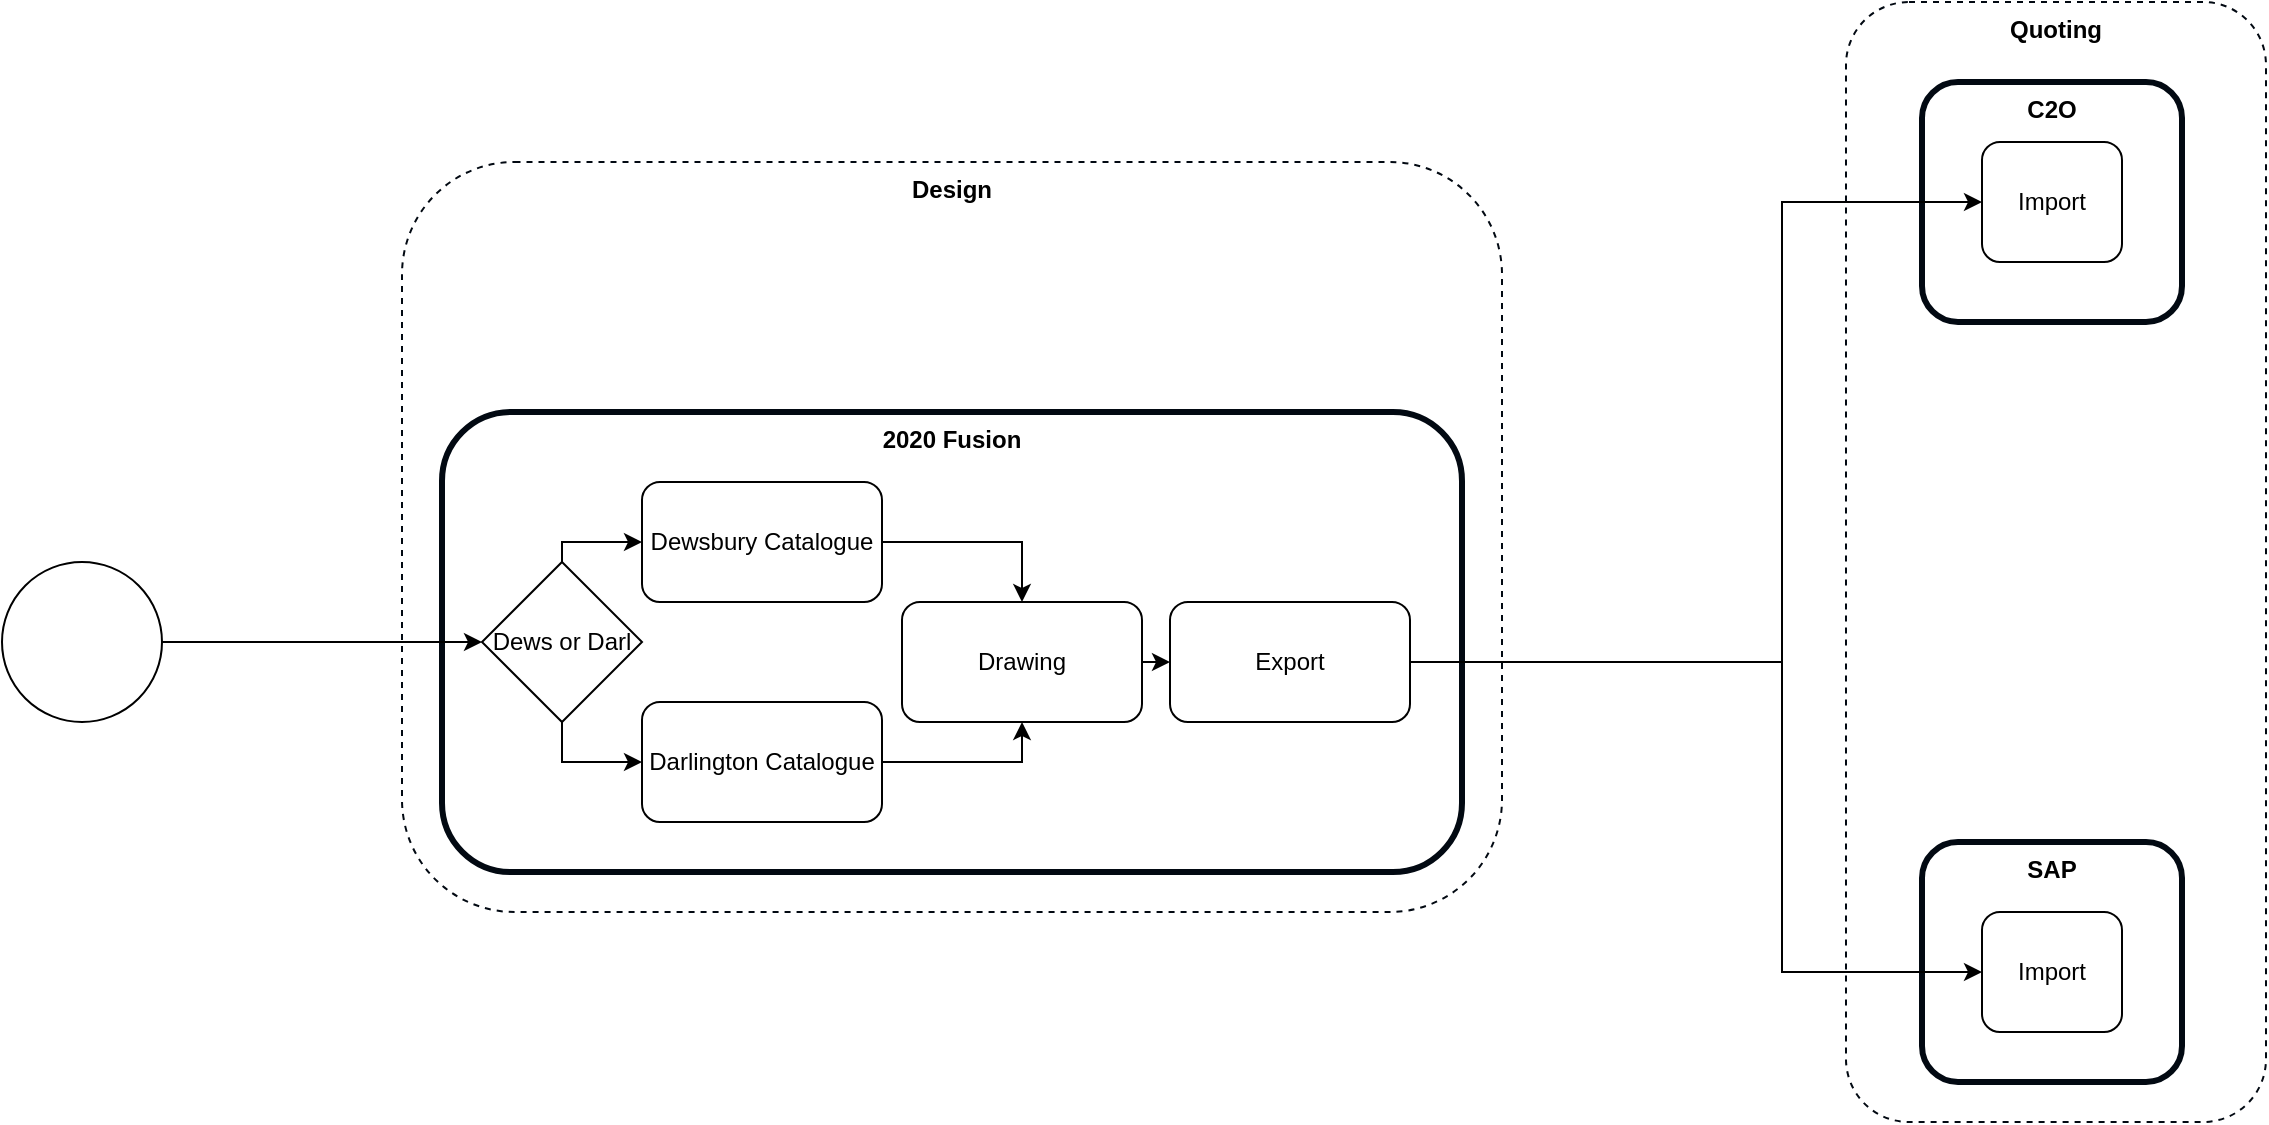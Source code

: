 <mxfile version="13.0.1" type="github" pages="7">
  <diagram id="lOIXeB1SdbAjSqTrTIgE" name="Start of design- Multi Catalogue">
    <mxGraphModel dx="2169" dy="1790" grid="1" gridSize="10" guides="1" tooltips="1" connect="1" arrows="1" fold="1" page="1" pageScale="1" pageWidth="827" pageHeight="1169" math="0" shadow="0">
      <root>
        <mxCell id="Fbse_wCR-hVCXEEPw7fp-0" />
        <mxCell id="Fbse_wCR-hVCXEEPw7fp-1" parent="Fbse_wCR-hVCXEEPw7fp-0" />
        <mxCell id="JncalxTZiapO0wDldsAv-0" value="&lt;b&gt;Quoting&lt;/b&gt;" style="rounded=1;whiteSpace=wrap;html=1;verticalAlign=top;strokeWidth=1;strokeColor=#020912;dashed=1;" parent="Fbse_wCR-hVCXEEPw7fp-1" vertex="1">
          <mxGeometry x="632" y="-140" width="210" height="560" as="geometry" />
        </mxCell>
        <mxCell id="_JlLbovI6DGsuCHX4jDz-0" value="&lt;b&gt;Design&lt;/b&gt;" style="rounded=1;whiteSpace=wrap;html=1;verticalAlign=top;strokeWidth=1;strokeColor=#020912;dashed=1;" parent="Fbse_wCR-hVCXEEPw7fp-1" vertex="1">
          <mxGeometry x="-90" y="-60" width="550" height="375" as="geometry" />
        </mxCell>
        <mxCell id="_JlLbovI6DGsuCHX4jDz-23" value="&lt;b&gt;2020 Fusion&lt;/b&gt;" style="rounded=1;whiteSpace=wrap;html=1;verticalAlign=top;strokeWidth=3;strokeColor=#020912;" parent="Fbse_wCR-hVCXEEPw7fp-1" vertex="1">
          <mxGeometry x="-70" y="65" width="510" height="230" as="geometry" />
        </mxCell>
        <mxCell id="_JlLbovI6DGsuCHX4jDz-36" style="edgeStyle=orthogonalEdgeStyle;rounded=0;orthogonalLoop=1;jettySize=auto;html=1;exitX=1;exitY=0.5;exitDx=0;exitDy=0;entryX=0.5;entryY=0;entryDx=0;entryDy=0;" parent="Fbse_wCR-hVCXEEPw7fp-1" source="_JlLbovI6DGsuCHX4jDz-1" target="_JlLbovI6DGsuCHX4jDz-3" edge="1">
          <mxGeometry relative="1" as="geometry" />
        </mxCell>
        <mxCell id="_JlLbovI6DGsuCHX4jDz-1" value="Dewsbury Catalogue" style="rounded=1;whiteSpace=wrap;html=1;" parent="Fbse_wCR-hVCXEEPw7fp-1" vertex="1">
          <mxGeometry x="30" y="100" width="120" height="60" as="geometry" />
        </mxCell>
        <mxCell id="_JlLbovI6DGsuCHX4jDz-37" style="edgeStyle=orthogonalEdgeStyle;rounded=0;orthogonalLoop=1;jettySize=auto;html=1;exitX=1;exitY=0.5;exitDx=0;exitDy=0;entryX=0.5;entryY=1;entryDx=0;entryDy=0;" parent="Fbse_wCR-hVCXEEPw7fp-1" source="_JlLbovI6DGsuCHX4jDz-2" target="_JlLbovI6DGsuCHX4jDz-3" edge="1">
          <mxGeometry relative="1" as="geometry" />
        </mxCell>
        <mxCell id="_JlLbovI6DGsuCHX4jDz-2" value="Darlington Catalogue" style="rounded=1;whiteSpace=wrap;html=1;" parent="Fbse_wCR-hVCXEEPw7fp-1" vertex="1">
          <mxGeometry x="30" y="210" width="120" height="60" as="geometry" />
        </mxCell>
        <mxCell id="_JlLbovI6DGsuCHX4jDz-38" style="edgeStyle=orthogonalEdgeStyle;rounded=0;orthogonalLoop=1;jettySize=auto;html=1;exitX=1;exitY=0.5;exitDx=0;exitDy=0;entryX=0;entryY=0.5;entryDx=0;entryDy=0;" parent="Fbse_wCR-hVCXEEPw7fp-1" source="_JlLbovI6DGsuCHX4jDz-3" target="_JlLbovI6DGsuCHX4jDz-4" edge="1">
          <mxGeometry relative="1" as="geometry" />
        </mxCell>
        <mxCell id="_JlLbovI6DGsuCHX4jDz-3" value="Drawing" style="rounded=1;whiteSpace=wrap;html=1;" parent="Fbse_wCR-hVCXEEPw7fp-1" vertex="1">
          <mxGeometry x="160" y="160" width="120" height="60" as="geometry" />
        </mxCell>
        <mxCell id="_JlLbovI6DGsuCHX4jDz-4" value="Export" style="rounded=1;whiteSpace=wrap;html=1;" parent="Fbse_wCR-hVCXEEPw7fp-1" vertex="1">
          <mxGeometry x="294" y="160" width="120" height="60" as="geometry" />
        </mxCell>
        <mxCell id="_JlLbovI6DGsuCHX4jDz-8" value="&lt;b&gt;C2O&lt;/b&gt;" style="rounded=1;whiteSpace=wrap;html=1;verticalAlign=top;strokeWidth=3;strokeColor=#020912;" parent="Fbse_wCR-hVCXEEPw7fp-1" vertex="1">
          <mxGeometry x="670" y="-100" width="130" height="120" as="geometry" />
        </mxCell>
        <mxCell id="_JlLbovI6DGsuCHX4jDz-9" value="&lt;b&gt;SAP&lt;/b&gt;" style="rounded=1;whiteSpace=wrap;html=1;verticalAlign=top;strokeWidth=3;strokeColor=#020912;" parent="Fbse_wCR-hVCXEEPw7fp-1" vertex="1">
          <mxGeometry x="670" y="280" width="130" height="120" as="geometry" />
        </mxCell>
        <mxCell id="_JlLbovI6DGsuCHX4jDz-14" value="" style="edgeStyle=orthogonalEdgeStyle;rounded=0;orthogonalLoop=1;jettySize=auto;html=1;entryX=0;entryY=0.5;entryDx=0;entryDy=0;exitX=1;exitY=0.25;exitDx=0;exitDy=0;" parent="Fbse_wCR-hVCXEEPw7fp-1" source="_JlLbovI6DGsuCHX4jDz-4" target="_JlLbovI6DGsuCHX4jDz-13" edge="1">
          <mxGeometry relative="1" as="geometry">
            <mxPoint x="620" y="190" as="sourcePoint" />
            <Array as="points">
              <mxPoint x="414" y="190" />
              <mxPoint x="600" y="190" />
              <mxPoint x="600" y="-40" />
            </Array>
          </mxGeometry>
        </mxCell>
        <mxCell id="_JlLbovI6DGsuCHX4jDz-13" value="Import" style="rounded=1;whiteSpace=wrap;html=1;" parent="Fbse_wCR-hVCXEEPw7fp-1" vertex="1">
          <mxGeometry x="700" y="-70" width="70" height="60" as="geometry" />
        </mxCell>
        <mxCell id="_JlLbovI6DGsuCHX4jDz-29" style="edgeStyle=orthogonalEdgeStyle;rounded=0;orthogonalLoop=1;jettySize=auto;html=1;exitX=0.5;exitY=0;exitDx=0;exitDy=0;entryX=0;entryY=0.5;entryDx=0;entryDy=0;" parent="Fbse_wCR-hVCXEEPw7fp-1" source="_JlLbovI6DGsuCHX4jDz-20" target="_JlLbovI6DGsuCHX4jDz-1" edge="1">
          <mxGeometry relative="1" as="geometry">
            <Array as="points">
              <mxPoint x="-10" y="130" />
            </Array>
          </mxGeometry>
        </mxCell>
        <mxCell id="_JlLbovI6DGsuCHX4jDz-30" style="edgeStyle=orthogonalEdgeStyle;rounded=0;orthogonalLoop=1;jettySize=auto;html=1;exitX=0.5;exitY=1;exitDx=0;exitDy=0;entryX=0;entryY=0.5;entryDx=0;entryDy=0;" parent="Fbse_wCR-hVCXEEPw7fp-1" source="_JlLbovI6DGsuCHX4jDz-20" target="_JlLbovI6DGsuCHX4jDz-2" edge="1">
          <mxGeometry relative="1" as="geometry" />
        </mxCell>
        <mxCell id="_JlLbovI6DGsuCHX4jDz-20" value="Dews or Darl" style="rhombus;whiteSpace=wrap;html=1;" parent="Fbse_wCR-hVCXEEPw7fp-1" vertex="1">
          <mxGeometry x="-50" y="140" width="80" height="80" as="geometry" />
        </mxCell>
        <mxCell id="_JlLbovI6DGsuCHX4jDz-35" style="edgeStyle=orthogonalEdgeStyle;rounded=0;orthogonalLoop=1;jettySize=auto;html=1;exitX=1;exitY=0.5;exitDx=0;exitDy=0;entryX=0;entryY=0.5;entryDx=0;entryDy=0;" parent="Fbse_wCR-hVCXEEPw7fp-1" source="_JlLbovI6DGsuCHX4jDz-34" target="_JlLbovI6DGsuCHX4jDz-20" edge="1">
          <mxGeometry relative="1" as="geometry" />
        </mxCell>
        <mxCell id="_JlLbovI6DGsuCHX4jDz-34" value="" style="ellipse;whiteSpace=wrap;html=1;aspect=fixed;" parent="Fbse_wCR-hVCXEEPw7fp-1" vertex="1">
          <mxGeometry x="-290" y="140" width="80" height="80" as="geometry" />
        </mxCell>
        <mxCell id="_JlLbovI6DGsuCHX4jDz-16" value="Import" style="rounded=1;whiteSpace=wrap;html=1;" parent="Fbse_wCR-hVCXEEPw7fp-1" vertex="1">
          <mxGeometry x="700" y="315" width="70" height="60" as="geometry" />
        </mxCell>
        <mxCell id="87D5IM8qtyfVkClEqCiQ-0" style="edgeStyle=orthogonalEdgeStyle;rounded=0;orthogonalLoop=1;jettySize=auto;html=1;exitX=1;exitY=0.75;exitDx=0;exitDy=0;entryX=0;entryY=0.5;entryDx=0;entryDy=0;" parent="Fbse_wCR-hVCXEEPw7fp-1" source="_JlLbovI6DGsuCHX4jDz-4" target="_JlLbovI6DGsuCHX4jDz-16" edge="1">
          <mxGeometry relative="1" as="geometry">
            <Array as="points">
              <mxPoint x="414" y="190" />
              <mxPoint x="600" y="190" />
              <mxPoint x="600" y="345" />
            </Array>
          </mxGeometry>
        </mxCell>
      </root>
    </mxGraphModel>
  </diagram>
  <diagram name="Start of design- Single Catalogue" id="k-5KwPQFfD24z00Zig2f">
    
    <mxGraphModel dx="2169" dy="1790" grid="1" gridSize="10" guides="1" tooltips="1" connect="1" arrows="1" fold="1" page="1" pageScale="1" pageWidth="827" pageHeight="1169" math="0" shadow="0">
      
      <root>
        
        <mxCell id="jPPe-DHilA1ZzGNxVc0y-0" />
        
        <mxCell id="jPPe-DHilA1ZzGNxVc0y-1" parent="jPPe-DHilA1ZzGNxVc0y-0" />
        
        <mxCell id="jPPe-DHilA1ZzGNxVc0y-2" value="&lt;b&gt;Quoting&lt;/b&gt;" style="rounded=1;whiteSpace=wrap;html=1;verticalAlign=top;strokeWidth=1;strokeColor=#020912;dashed=1;" parent="jPPe-DHilA1ZzGNxVc0y-1" vertex="1">
          
          <mxGeometry x="632" y="-140" width="210" height="560" as="geometry" />
          
        </mxCell>
        
        <mxCell id="jPPe-DHilA1ZzGNxVc0y-3" value="&lt;b&gt;Design&lt;/b&gt;" style="rounded=1;whiteSpace=wrap;html=1;verticalAlign=top;strokeWidth=1;strokeColor=#020912;dashed=1;" parent="jPPe-DHilA1ZzGNxVc0y-1" vertex="1">
          
          <mxGeometry x="-90" y="-60" width="550" height="375" as="geometry" />
          
        </mxCell>
        
        <mxCell id="jPPe-DHilA1ZzGNxVc0y-4" value="&lt;b&gt;2020 Fusion&lt;/b&gt;" style="rounded=1;whiteSpace=wrap;html=1;verticalAlign=top;strokeWidth=3;strokeColor=#020912;" parent="jPPe-DHilA1ZzGNxVc0y-1" vertex="1">
          
          <mxGeometry x="-70" y="65" width="510" height="230" as="geometry" />
          
        </mxCell>
        
        <mxCell id="jPPe-DHilA1ZzGNxVc0y-24" style="edgeStyle=orthogonalEdgeStyle;rounded=0;orthogonalLoop=1;jettySize=auto;html=1;exitX=1;exitY=0.5;exitDx=0;exitDy=0;" parent="jPPe-DHilA1ZzGNxVc0y-1" source="jPPe-DHilA1ZzGNxVc0y-6" target="jPPe-DHilA1ZzGNxVc0y-10" edge="1">
          
          <mxGeometry relative="1" as="geometry" />
          
        </mxCell>
        
        <mxCell id="jPPe-DHilA1ZzGNxVc0y-6" value="NCKS Catalogue" style="rounded=1;whiteSpace=wrap;html=1;" parent="jPPe-DHilA1ZzGNxVc0y-1" vertex="1">
          
          <mxGeometry x="40" y="160" width="100" height="60" as="geometry" />
          
        </mxCell>
        
        <mxCell id="jPPe-DHilA1ZzGNxVc0y-9" style="edgeStyle=orthogonalEdgeStyle;rounded=0;orthogonalLoop=1;jettySize=auto;html=1;exitX=1;exitY=0.5;exitDx=0;exitDy=0;entryX=0;entryY=0.5;entryDx=0;entryDy=0;" parent="jPPe-DHilA1ZzGNxVc0y-1" source="jPPe-DHilA1ZzGNxVc0y-10" target="jPPe-DHilA1ZzGNxVc0y-11" edge="1">
          
          <mxGeometry relative="1" as="geometry" />
          
        </mxCell>
        
        <mxCell id="jPPe-DHilA1ZzGNxVc0y-10" value="Drawing" style="rounded=1;whiteSpace=wrap;html=1;" parent="jPPe-DHilA1ZzGNxVc0y-1" vertex="1">
          
          <mxGeometry x="160" y="160" width="120" height="60" as="geometry" />
          
        </mxCell>
        
        <mxCell id="jPPe-DHilA1ZzGNxVc0y-11" value="Export" style="rounded=1;whiteSpace=wrap;html=1;" parent="jPPe-DHilA1ZzGNxVc0y-1" vertex="1">
          
          <mxGeometry x="294" y="160" width="120" height="60" as="geometry" />
          
        </mxCell>
        
        <mxCell id="jPPe-DHilA1ZzGNxVc0y-12" value="&lt;b&gt;C2O&lt;/b&gt;" style="rounded=1;whiteSpace=wrap;html=1;verticalAlign=top;strokeWidth=3;strokeColor=#020912;" parent="jPPe-DHilA1ZzGNxVc0y-1" vertex="1">
          
          <mxGeometry x="670" y="-100" width="130" height="120" as="geometry" />
          
        </mxCell>
        
        <mxCell id="jPPe-DHilA1ZzGNxVc0y-13" value="&lt;b&gt;SAP&lt;/b&gt;" style="rounded=1;whiteSpace=wrap;html=1;verticalAlign=top;strokeWidth=3;strokeColor=#020912;" parent="jPPe-DHilA1ZzGNxVc0y-1" vertex="1">
          
          <mxGeometry x="670" y="280" width="130" height="120" as="geometry" />
          
        </mxCell>
        
        <mxCell id="jPPe-DHilA1ZzGNxVc0y-14" value="" style="edgeStyle=orthogonalEdgeStyle;rounded=0;orthogonalLoop=1;jettySize=auto;html=1;entryX=0;entryY=0.5;entryDx=0;entryDy=0;exitX=1;exitY=0.25;exitDx=0;exitDy=0;" parent="jPPe-DHilA1ZzGNxVc0y-1" source="jPPe-DHilA1ZzGNxVc0y-11" target="jPPe-DHilA1ZzGNxVc0y-15" edge="1">
          
          <mxGeometry relative="1" as="geometry">
            
            <mxPoint x="620" y="190" as="sourcePoint" />
            
            <Array as="points">
              
              <mxPoint x="414" y="190" />
              
              <mxPoint x="600" y="190" />
              
              <mxPoint x="600" y="-40" />
              
            </Array>
            
          </mxGeometry>
          
        </mxCell>
        
        <mxCell id="jPPe-DHilA1ZzGNxVc0y-15" value="Import" style="rounded=1;whiteSpace=wrap;html=1;" parent="jPPe-DHilA1ZzGNxVc0y-1" vertex="1">
          
          <mxGeometry x="700" y="-70" width="70" height="60" as="geometry" />
          
        </mxCell>
        
        <mxCell id="jPPe-DHilA1ZzGNxVc0y-23" style="edgeStyle=orthogonalEdgeStyle;rounded=0;orthogonalLoop=1;jettySize=auto;html=1;exitX=1;exitY=0.5;exitDx=0;exitDy=0;entryX=0;entryY=0.5;entryDx=0;entryDy=0;" parent="jPPe-DHilA1ZzGNxVc0y-1" source="jPPe-DHilA1ZzGNxVc0y-18" target="jPPe-DHilA1ZzGNxVc0y-6" edge="1">
          
          <mxGeometry relative="1" as="geometry" />
          
        </mxCell>
        
        <mxCell id="jPPe-DHilA1ZzGNxVc0y-18" value="Dews or Darl" style="rhombus;whiteSpace=wrap;html=1;" parent="jPPe-DHilA1ZzGNxVc0y-1" vertex="1">
          
          <mxGeometry x="-50" y="150" width="80" height="80" as="geometry" />
          
        </mxCell>
        
        <mxCell id="jPPe-DHilA1ZzGNxVc0y-19" style="edgeStyle=orthogonalEdgeStyle;rounded=0;orthogonalLoop=1;jettySize=auto;html=1;exitX=1;exitY=0.5;exitDx=0;exitDy=0;entryX=0;entryY=0.5;entryDx=0;entryDy=0;" parent="jPPe-DHilA1ZzGNxVc0y-1" source="jPPe-DHilA1ZzGNxVc0y-20" target="jPPe-DHilA1ZzGNxVc0y-18" edge="1">
          
          <mxGeometry relative="1" as="geometry" />
          
        </mxCell>
        
        <mxCell id="jPPe-DHilA1ZzGNxVc0y-20" value="" style="ellipse;whiteSpace=wrap;html=1;aspect=fixed;" parent="jPPe-DHilA1ZzGNxVc0y-1" vertex="1">
          
          <mxGeometry x="-290" y="150" width="80" height="80" as="geometry" />
          
        </mxCell>
        
        <mxCell id="jPPe-DHilA1ZzGNxVc0y-21" value="Import" style="rounded=1;whiteSpace=wrap;html=1;" parent="jPPe-DHilA1ZzGNxVc0y-1" vertex="1">
          
          <mxGeometry x="700" y="315" width="70" height="60" as="geometry" />
          
        </mxCell>
        
        <mxCell id="jPPe-DHilA1ZzGNxVc0y-22" style="edgeStyle=orthogonalEdgeStyle;rounded=0;orthogonalLoop=1;jettySize=auto;html=1;exitX=1;exitY=0.75;exitDx=0;exitDy=0;entryX=0;entryY=0.5;entryDx=0;entryDy=0;" parent="jPPe-DHilA1ZzGNxVc0y-1" source="jPPe-DHilA1ZzGNxVc0y-11" target="jPPe-DHilA1ZzGNxVc0y-21" edge="1">
          
          <mxGeometry relative="1" as="geometry">
            
            <Array as="points">
              
              <mxPoint x="414" y="190" />
              
              <mxPoint x="600" y="190" />
              
              <mxPoint x="600" y="345" />
              
            </Array>
            
          </mxGeometry>
          
        </mxCell>
        
      </root>
      
    </mxGraphModel>
    
  </diagram>
  <diagram name="Lead Capture - Multi Catalogue" id="xptw0SQupD6m_jO9cA7Y">
    
    <mxGraphModel dx="2169" dy="1790" grid="1" gridSize="10" guides="1" tooltips="1" connect="1" arrows="1" fold="1" page="1" pageScale="1" pageWidth="827" pageHeight="1169" math="0" shadow="0">
      
      <root>
        
        <mxCell id="bqPSz23PdT2e_r1nomSk-0" />
        
        <mxCell id="bqPSz23PdT2e_r1nomSk-1" parent="bqPSz23PdT2e_r1nomSk-0" />
        
        <mxCell id="hPaM4mjeML4o89JHEgDq-0" value="&lt;b&gt;Quoting&lt;/b&gt;" style="rounded=1;whiteSpace=wrap;html=1;verticalAlign=top;strokeWidth=1;strokeColor=#020912;dashed=1;" parent="bqPSz23PdT2e_r1nomSk-1" vertex="1">
          
          <mxGeometry x="500" y="-130" width="170" height="560" as="geometry" />
          
        </mxCell>
        
        <mxCell id="bqPSz23PdT2e_r1nomSk-26" value="&lt;b&gt;Lead Capture&lt;/b&gt;" style="rounded=1;whiteSpace=wrap;html=1;verticalAlign=top;strokeWidth=1;strokeColor=#020912;dashed=1;" parent="bqPSz23PdT2e_r1nomSk-1" vertex="1">
          
          <mxGeometry x="-390" y="40" width="260" height="275" as="geometry" />
          
        </mxCell>
        
        <mxCell id="bqPSz23PdT2e_r1nomSk-2" value="&lt;b&gt;Design&lt;/b&gt;" style="rounded=1;whiteSpace=wrap;html=1;verticalAlign=top;strokeWidth=1;strokeColor=#020912;dashed=1;" parent="bqPSz23PdT2e_r1nomSk-1" vertex="1">
          
          <mxGeometry x="-90" y="-60" width="550" height="375" as="geometry" />
          
        </mxCell>
        
        <mxCell id="bqPSz23PdT2e_r1nomSk-3" value="&lt;b&gt;2020 Fusion&lt;/b&gt;" style="rounded=1;whiteSpace=wrap;html=1;verticalAlign=top;strokeWidth=3;strokeColor=#020912;" parent="bqPSz23PdT2e_r1nomSk-1" vertex="1">
          
          <mxGeometry x="-60" y="65" width="500" height="230" as="geometry" />
          
        </mxCell>
        
        <mxCell id="bqPSz23PdT2e_r1nomSk-6" style="edgeStyle=orthogonalEdgeStyle;rounded=0;orthogonalLoop=1;jettySize=auto;html=1;exitX=1;exitY=0.5;exitDx=0;exitDy=0;entryX=0.5;entryY=0;entryDx=0;entryDy=0;" parent="bqPSz23PdT2e_r1nomSk-1" source="bqPSz23PdT2e_r1nomSk-7" target="bqPSz23PdT2e_r1nomSk-11" edge="1">
          
          <mxGeometry relative="1" as="geometry" />
          
        </mxCell>
        
        <mxCell id="bqPSz23PdT2e_r1nomSk-7" value="Dewsbury Catalogue" style="rounded=1;whiteSpace=wrap;html=1;" parent="bqPSz23PdT2e_r1nomSk-1" vertex="1">
          
          <mxGeometry x="30" y="100" width="120" height="60" as="geometry" />
          
        </mxCell>
        
        <mxCell id="bqPSz23PdT2e_r1nomSk-8" style="edgeStyle=orthogonalEdgeStyle;rounded=0;orthogonalLoop=1;jettySize=auto;html=1;exitX=1;exitY=0.5;exitDx=0;exitDy=0;entryX=0.5;entryY=1;entryDx=0;entryDy=0;" parent="bqPSz23PdT2e_r1nomSk-1" source="bqPSz23PdT2e_r1nomSk-9" target="bqPSz23PdT2e_r1nomSk-11" edge="1">
          
          <mxGeometry relative="1" as="geometry" />
          
        </mxCell>
        
        <mxCell id="bqPSz23PdT2e_r1nomSk-9" value="Darlington Catalogue" style="rounded=1;whiteSpace=wrap;html=1;" parent="bqPSz23PdT2e_r1nomSk-1" vertex="1">
          
          <mxGeometry x="30" y="221" width="120" height="60" as="geometry" />
          
        </mxCell>
        
        <mxCell id="bqPSz23PdT2e_r1nomSk-10" style="edgeStyle=orthogonalEdgeStyle;rounded=0;orthogonalLoop=1;jettySize=auto;html=1;exitX=1;exitY=0.5;exitDx=0;exitDy=0;entryX=0;entryY=0.5;entryDx=0;entryDy=0;" parent="bqPSz23PdT2e_r1nomSk-1" source="bqPSz23PdT2e_r1nomSk-11" target="bqPSz23PdT2e_r1nomSk-13" edge="1">
          
          <mxGeometry relative="1" as="geometry" />
          
        </mxCell>
        
        <mxCell id="bqPSz23PdT2e_r1nomSk-11" value="Drawing" style="rounded=1;whiteSpace=wrap;html=1;" parent="bqPSz23PdT2e_r1nomSk-1" vertex="1">
          
          <mxGeometry x="160" y="160" width="120" height="60" as="geometry" />
          
        </mxCell>
        
        <mxCell id="bqPSz23PdT2e_r1nomSk-13" value="Export" style="rounded=1;whiteSpace=wrap;html=1;" parent="bqPSz23PdT2e_r1nomSk-1" vertex="1">
          
          <mxGeometry x="294" y="160" width="120" height="60" as="geometry" />
          
        </mxCell>
        
        <mxCell id="bqPSz23PdT2e_r1nomSk-14" value="&lt;b&gt;C2O&lt;/b&gt;" style="rounded=1;whiteSpace=wrap;html=1;verticalAlign=top;strokeWidth=3;strokeColor=#020912;" parent="bqPSz23PdT2e_r1nomSk-1" vertex="1">
          
          <mxGeometry x="520" y="-100" width="130" height="120" as="geometry" />
          
        </mxCell>
        
        <mxCell id="bqPSz23PdT2e_r1nomSk-15" value="&lt;b&gt;SAP&lt;/b&gt;" style="rounded=1;whiteSpace=wrap;html=1;verticalAlign=top;strokeWidth=3;strokeColor=#020912;" parent="bqPSz23PdT2e_r1nomSk-1" vertex="1">
          
          <mxGeometry x="520" y="280" width="130" height="120" as="geometry" />
          
        </mxCell>
        
        <mxCell id="bqPSz23PdT2e_r1nomSk-16" value="" style="edgeStyle=orthogonalEdgeStyle;rounded=0;orthogonalLoop=1;jettySize=auto;html=1;entryX=0;entryY=0.5;entryDx=0;entryDy=0;exitX=1;exitY=0.5;exitDx=0;exitDy=0;" parent="bqPSz23PdT2e_r1nomSk-1" source="bqPSz23PdT2e_r1nomSk-13" target="bqPSz23PdT2e_r1nomSk-18" edge="1">
          
          <mxGeometry relative="1" as="geometry">
            
            <mxPoint x="620" y="190" as="sourcePoint" />
            
            <Array as="points">
              
              <mxPoint x="480" y="190" />
              
              <mxPoint x="480" y="-40" />
              
            </Array>
            
          </mxGeometry>
          
        </mxCell>
        
        <mxCell id="bqPSz23PdT2e_r1nomSk-18" value="Import" style="rounded=1;whiteSpace=wrap;html=1;" parent="bqPSz23PdT2e_r1nomSk-1" vertex="1">
          
          <mxGeometry x="550" y="-70" width="70" height="60" as="geometry" />
          
        </mxCell>
        
        <mxCell id="bqPSz23PdT2e_r1nomSk-19" style="edgeStyle=orthogonalEdgeStyle;rounded=0;orthogonalLoop=1;jettySize=auto;html=1;exitX=1;exitY=0.5;exitDx=0;exitDy=0;entryX=0;entryY=0.5;entryDx=0;entryDy=0;" parent="bqPSz23PdT2e_r1nomSk-1" source="bqPSz23PdT2e_r1nomSk-13" target="bqPSz23PdT2e_r1nomSk-20" edge="1">
          
          <mxGeometry relative="1" as="geometry">
            
            <mxPoint x="620" y="205" as="sourcePoint" />
            
            <Array as="points">
              
              <mxPoint x="480" y="190" />
              
              <mxPoint x="480" y="345" />
              
            </Array>
            
          </mxGeometry>
          
        </mxCell>
        
        <mxCell id="bqPSz23PdT2e_r1nomSk-20" value="Import" style="rounded=1;whiteSpace=wrap;html=1;" parent="bqPSz23PdT2e_r1nomSk-1" vertex="1">
          
          <mxGeometry x="550" y="315" width="70" height="60" as="geometry" />
          
        </mxCell>
        
        <mxCell id="bqPSz23PdT2e_r1nomSk-22" style="edgeStyle=orthogonalEdgeStyle;rounded=0;orthogonalLoop=1;jettySize=auto;html=1;exitX=0.5;exitY=1;exitDx=0;exitDy=0;entryX=0;entryY=0.5;entryDx=0;entryDy=0;" parent="bqPSz23PdT2e_r1nomSk-1" source="bqPSz23PdT2e_r1nomSk-23" target="bqPSz23PdT2e_r1nomSk-9" edge="1">
          
          <mxGeometry relative="1" as="geometry" />
          
        </mxCell>
        
        <mxCell id="ihpv6U2OJuhMmXyOgyCs-0" style="edgeStyle=orthogonalEdgeStyle;rounded=0;orthogonalLoop=1;jettySize=auto;html=1;exitX=0.5;exitY=0;exitDx=0;exitDy=0;entryX=0;entryY=0.5;entryDx=0;entryDy=0;" parent="bqPSz23PdT2e_r1nomSk-1" source="bqPSz23PdT2e_r1nomSk-23" target="bqPSz23PdT2e_r1nomSk-7" edge="1">
          
          <mxGeometry relative="1" as="geometry" />
          
        </mxCell>
        
        <mxCell id="bqPSz23PdT2e_r1nomSk-23" value="Dews or Darl" style="rhombus;whiteSpace=wrap;html=1;" parent="bqPSz23PdT2e_r1nomSk-1" vertex="1">
          
          <mxGeometry x="-310" y="150" width="80" height="80" as="geometry" />
          
        </mxCell>
        
        <mxCell id="bqPSz23PdT2e_r1nomSk-24" style="edgeStyle=orthogonalEdgeStyle;rounded=0;orthogonalLoop=1;jettySize=auto;html=1;exitX=1;exitY=0.5;exitDx=0;exitDy=0;entryX=0;entryY=0.5;entryDx=0;entryDy=0;" parent="bqPSz23PdT2e_r1nomSk-1" source="bqPSz23PdT2e_r1nomSk-25" target="bqPSz23PdT2e_r1nomSk-23" edge="1">
          
          <mxGeometry relative="1" as="geometry" />
          
        </mxCell>
        
        <mxCell id="bqPSz23PdT2e_r1nomSk-25" value="" style="ellipse;whiteSpace=wrap;html=1;aspect=fixed;" parent="bqPSz23PdT2e_r1nomSk-1" vertex="1">
          
          <mxGeometry x="-500" y="150" width="80" height="80" as="geometry" />
          
        </mxCell>
        
      </root>
      
    </mxGraphModel>
    
  </diagram>
  <diagram name="Lead Capture - Single Catalogue" id="Tm22WYAsq42w0FZ2Jf7W">
    
    <mxGraphModel dx="2169" dy="1790" grid="1" gridSize="10" guides="1" tooltips="1" connect="1" arrows="1" fold="1" page="1" pageScale="1" pageWidth="827" pageHeight="1169" math="0" shadow="0">
      
      <root>
        
        <mxCell id="4o_Y_NNW2BdFL-0N94FA-0" />
        
        <mxCell id="4o_Y_NNW2BdFL-0N94FA-1" parent="4o_Y_NNW2BdFL-0N94FA-0" />
        
        <mxCell id="4o_Y_NNW2BdFL-0N94FA-2" value="&lt;b&gt;Quoting&lt;/b&gt;" style="rounded=1;whiteSpace=wrap;html=1;verticalAlign=top;strokeWidth=1;strokeColor=#020912;dashed=1;" parent="4o_Y_NNW2BdFL-0N94FA-1" vertex="1">
          
          <mxGeometry x="500" y="-130" width="170" height="560" as="geometry" />
          
        </mxCell>
        
        <mxCell id="4o_Y_NNW2BdFL-0N94FA-3" value="&lt;b&gt;Lead Capture&lt;/b&gt;" style="rounded=1;whiteSpace=wrap;html=1;verticalAlign=top;strokeWidth=1;strokeColor=#020912;dashed=1;" parent="4o_Y_NNW2BdFL-0N94FA-1" vertex="1">
          
          <mxGeometry x="-390" y="40" width="260" height="275" as="geometry" />
          
        </mxCell>
        
        <mxCell id="4o_Y_NNW2BdFL-0N94FA-4" value="&lt;b&gt;Design&lt;/b&gt;" style="rounded=1;whiteSpace=wrap;html=1;verticalAlign=top;strokeWidth=1;strokeColor=#020912;dashed=1;" parent="4o_Y_NNW2BdFL-0N94FA-1" vertex="1">
          
          <mxGeometry x="-90" y="-60" width="550" height="375" as="geometry" />
          
        </mxCell>
        
        <mxCell id="4o_Y_NNW2BdFL-0N94FA-5" value="&lt;b&gt;2020 Fusion&lt;/b&gt;" style="rounded=1;whiteSpace=wrap;html=1;verticalAlign=top;strokeWidth=3;strokeColor=#020912;" parent="4o_Y_NNW2BdFL-0N94FA-1" vertex="1">
          
          <mxGeometry x="-60" y="65" width="500" height="230" as="geometry" />
          
        </mxCell>
        
        <mxCell id="4o_Y_NNW2BdFL-0N94FA-6" style="edgeStyle=orthogonalEdgeStyle;rounded=0;orthogonalLoop=1;jettySize=auto;html=1;exitX=1;exitY=0.5;exitDx=0;exitDy=0;entryX=0;entryY=0.5;entryDx=0;entryDy=0;" parent="4o_Y_NNW2BdFL-0N94FA-1" source="4o_Y_NNW2BdFL-0N94FA-7" target="4o_Y_NNW2BdFL-0N94FA-11" edge="1">
          
          <mxGeometry relative="1" as="geometry" />
          
        </mxCell>
        
        <mxCell id="4o_Y_NNW2BdFL-0N94FA-7" value="NCKS Catalogue" style="rounded=1;whiteSpace=wrap;html=1;" parent="4o_Y_NNW2BdFL-0N94FA-1" vertex="1">
          
          <mxGeometry y="160" width="120" height="60" as="geometry" />
          
        </mxCell>
        
        <mxCell id="4o_Y_NNW2BdFL-0N94FA-10" style="edgeStyle=orthogonalEdgeStyle;rounded=0;orthogonalLoop=1;jettySize=auto;html=1;exitX=1;exitY=0.5;exitDx=0;exitDy=0;entryX=0;entryY=0.5;entryDx=0;entryDy=0;" parent="4o_Y_NNW2BdFL-0N94FA-1" source="4o_Y_NNW2BdFL-0N94FA-11" target="4o_Y_NNW2BdFL-0N94FA-12" edge="1">
          
          <mxGeometry relative="1" as="geometry" />
          
        </mxCell>
        
        <mxCell id="4o_Y_NNW2BdFL-0N94FA-11" value="Drawing" style="rounded=1;whiteSpace=wrap;html=1;" parent="4o_Y_NNW2BdFL-0N94FA-1" vertex="1">
          
          <mxGeometry x="143" y="160" width="120" height="60" as="geometry" />
          
        </mxCell>
        
        <mxCell id="4o_Y_NNW2BdFL-0N94FA-12" value="Export" style="rounded=1;whiteSpace=wrap;html=1;" parent="4o_Y_NNW2BdFL-0N94FA-1" vertex="1">
          
          <mxGeometry x="294" y="160" width="120" height="60" as="geometry" />
          
        </mxCell>
        
        <mxCell id="4o_Y_NNW2BdFL-0N94FA-13" value="&lt;b&gt;C2O&lt;/b&gt;" style="rounded=1;whiteSpace=wrap;html=1;verticalAlign=top;strokeWidth=3;strokeColor=#020912;" parent="4o_Y_NNW2BdFL-0N94FA-1" vertex="1">
          
          <mxGeometry x="520" y="-100" width="130" height="120" as="geometry" />
          
        </mxCell>
        
        <mxCell id="4o_Y_NNW2BdFL-0N94FA-14" value="&lt;b&gt;SAP&lt;/b&gt;" style="rounded=1;whiteSpace=wrap;html=1;verticalAlign=top;strokeWidth=3;strokeColor=#020912;" parent="4o_Y_NNW2BdFL-0N94FA-1" vertex="1">
          
          <mxGeometry x="520" y="280" width="130" height="120" as="geometry" />
          
        </mxCell>
        
        <mxCell id="4o_Y_NNW2BdFL-0N94FA-15" value="" style="edgeStyle=orthogonalEdgeStyle;rounded=0;orthogonalLoop=1;jettySize=auto;html=1;entryX=0;entryY=0.5;entryDx=0;entryDy=0;exitX=1;exitY=0.5;exitDx=0;exitDy=0;" parent="4o_Y_NNW2BdFL-0N94FA-1" source="4o_Y_NNW2BdFL-0N94FA-12" target="4o_Y_NNW2BdFL-0N94FA-16" edge="1">
          
          <mxGeometry relative="1" as="geometry">
            
            <mxPoint x="620" y="190" as="sourcePoint" />
            
            <Array as="points">
              
              <mxPoint x="480" y="190" />
              
              <mxPoint x="480" y="-40" />
              
            </Array>
            
          </mxGeometry>
          
        </mxCell>
        
        <mxCell id="4o_Y_NNW2BdFL-0N94FA-16" value="Import" style="rounded=1;whiteSpace=wrap;html=1;" parent="4o_Y_NNW2BdFL-0N94FA-1" vertex="1">
          
          <mxGeometry x="550" y="-70" width="70" height="60" as="geometry" />
          
        </mxCell>
        
        <mxCell id="4o_Y_NNW2BdFL-0N94FA-17" style="edgeStyle=orthogonalEdgeStyle;rounded=0;orthogonalLoop=1;jettySize=auto;html=1;exitX=1;exitY=0.5;exitDx=0;exitDy=0;entryX=0;entryY=0.5;entryDx=0;entryDy=0;" parent="4o_Y_NNW2BdFL-0N94FA-1" source="4o_Y_NNW2BdFL-0N94FA-12" target="4o_Y_NNW2BdFL-0N94FA-18" edge="1">
          
          <mxGeometry relative="1" as="geometry">
            
            <mxPoint x="620" y="205" as="sourcePoint" />
            
            <Array as="points">
              
              <mxPoint x="480" y="190" />
              
              <mxPoint x="480" y="345" />
              
            </Array>
            
          </mxGeometry>
          
        </mxCell>
        
        <mxCell id="4o_Y_NNW2BdFL-0N94FA-18" value="Import" style="rounded=1;whiteSpace=wrap;html=1;" parent="4o_Y_NNW2BdFL-0N94FA-1" vertex="1">
          
          <mxGeometry x="550" y="315" width="70" height="60" as="geometry" />
          
        </mxCell>
        
        <mxCell id="4o_Y_NNW2BdFL-0N94FA-20" style="edgeStyle=orthogonalEdgeStyle;rounded=0;orthogonalLoop=1;jettySize=auto;html=1;exitX=1;exitY=0.5;exitDx=0;exitDy=0;entryX=0;entryY=0.5;entryDx=0;entryDy=0;" parent="4o_Y_NNW2BdFL-0N94FA-1" source="4o_Y_NNW2BdFL-0N94FA-21" target="4o_Y_NNW2BdFL-0N94FA-7" edge="1">
          
          <mxGeometry relative="1" as="geometry" />
          
        </mxCell>
        
        <mxCell id="4o_Y_NNW2BdFL-0N94FA-21" value="Dews or Darl" style="rhombus;whiteSpace=wrap;html=1;" parent="4o_Y_NNW2BdFL-0N94FA-1" vertex="1">
          
          <mxGeometry x="-310" y="150" width="80" height="80" as="geometry" />
          
        </mxCell>
        
        <mxCell id="4o_Y_NNW2BdFL-0N94FA-22" style="edgeStyle=orthogonalEdgeStyle;rounded=0;orthogonalLoop=1;jettySize=auto;html=1;exitX=1;exitY=0.5;exitDx=0;exitDy=0;entryX=0;entryY=0.5;entryDx=0;entryDy=0;" parent="4o_Y_NNW2BdFL-0N94FA-1" source="4o_Y_NNW2BdFL-0N94FA-23" target="4o_Y_NNW2BdFL-0N94FA-21" edge="1">
          
          <mxGeometry relative="1" as="geometry" />
          
        </mxCell>
        
        <mxCell id="4o_Y_NNW2BdFL-0N94FA-23" value="" style="ellipse;whiteSpace=wrap;html=1;aspect=fixed;" parent="4o_Y_NNW2BdFL-0N94FA-1" vertex="1">
          
          <mxGeometry x="-500" y="150" width="80" height="80" as="geometry" />
          
        </mxCell>
        
      </root>
      
    </mxGraphModel>
    
  </diagram>
  <diagram name="End of Design-  Multi Catalogue" id="evm0ahgz21U04MNeQETG">
    <mxGraphModel dx="2169" dy="1790" grid="1" gridSize="10" guides="1" tooltips="1" connect="1" arrows="1" fold="1" page="1" pageScale="1" pageWidth="827" pageHeight="1169" math="0" shadow="0">
      <root>
        <mxCell id="7GcjfIIWh7iEYWclRc8i-0" />
        <mxCell id="7GcjfIIWh7iEYWclRc8i-1" parent="7GcjfIIWh7iEYWclRc8i-0" />
        <mxCell id="_GPfb_nC5l-x0G8jmzEI-0" value="&lt;b&gt;Quoting&lt;/b&gt;" style="rounded=1;whiteSpace=wrap;html=1;verticalAlign=top;strokeWidth=1;strokeColor=#020912;dashed=1;" parent="7GcjfIIWh7iEYWclRc8i-1" vertex="1">
          <mxGeometry x="610" y="-127.5" width="170" height="560" as="geometry" />
        </mxCell>
        <mxCell id="7GcjfIIWh7iEYWclRc8i-3" value="&lt;b&gt;Design&lt;/b&gt;" style="rounded=1;whiteSpace=wrap;html=1;verticalAlign=top;strokeWidth=1;strokeColor=#020912;dashed=1;" parent="7GcjfIIWh7iEYWclRc8i-1" vertex="1">
          <mxGeometry x="-70" y="-10" width="620" height="325" as="geometry" />
        </mxCell>
        <mxCell id="7GcjfIIWh7iEYWclRc8i-4" value="&lt;b&gt;2020 Fusion&lt;/b&gt;" style="rounded=1;whiteSpace=wrap;html=1;verticalAlign=top;strokeWidth=3;strokeColor=#020912;" parent="7GcjfIIWh7iEYWclRc8i-1" vertex="1">
          <mxGeometry x="-50" y="65" width="580" height="230" as="geometry" />
        </mxCell>
        <mxCell id="7GcjfIIWh7iEYWclRc8i-7" style="edgeStyle=orthogonalEdgeStyle;rounded=0;orthogonalLoop=1;jettySize=auto;html=1;exitX=1;exitY=0.5;exitDx=0;exitDy=0;entryX=0;entryY=0.5;entryDx=0;entryDy=0;" parent="7GcjfIIWh7iEYWclRc8i-1" source="7GcjfIIWh7iEYWclRc8i-8" target="7GcjfIIWh7iEYWclRc8i-12" edge="1">
          <mxGeometry relative="1" as="geometry" />
        </mxCell>
        <mxCell id="7GcjfIIWh7iEYWclRc8i-8" value="NCKS Catalogue" style="rounded=1;whiteSpace=wrap;html=1;" parent="7GcjfIIWh7iEYWclRc8i-1" vertex="1">
          <mxGeometry x="-30" y="160" width="120" height="60" as="geometry" />
        </mxCell>
        <mxCell id="7GcjfIIWh7iEYWclRc8i-11" style="edgeStyle=orthogonalEdgeStyle;rounded=0;orthogonalLoop=1;jettySize=auto;html=1;exitX=1;exitY=0.5;exitDx=0;exitDy=0;entryX=0;entryY=0.5;entryDx=0;entryDy=0;" parent="7GcjfIIWh7iEYWclRc8i-1" source="7GcjfIIWh7iEYWclRc8i-12" target="7GcjfIIWh7iEYWclRc8i-14" edge="1">
          <mxGeometry relative="1" as="geometry" />
        </mxCell>
        <mxCell id="7GcjfIIWh7iEYWclRc8i-12" value="Drawing" style="rounded=1;whiteSpace=wrap;html=1;" parent="7GcjfIIWh7iEYWclRc8i-1" vertex="1">
          <mxGeometry x="140" y="160" width="120" height="60" as="geometry" />
        </mxCell>
        <mxCell id="Pb_BCG3rpowcddXdC12i-1" style="edgeStyle=orthogonalEdgeStyle;rounded=0;orthogonalLoop=1;jettySize=auto;html=1;exitX=1;exitY=0.5;exitDx=0;exitDy=0;entryX=0;entryY=0.5;entryDx=0;entryDy=0;" parent="7GcjfIIWh7iEYWclRc8i-1" source="7GcjfIIWh7iEYWclRc8i-14" target="Pb_BCG3rpowcddXdC12i-0" edge="1">
          <mxGeometry relative="1" as="geometry" />
        </mxCell>
        <mxCell id="7GcjfIIWh7iEYWclRc8i-14" value="Export" style="rounded=1;whiteSpace=wrap;html=1;" parent="7GcjfIIWh7iEYWclRc8i-1" vertex="1">
          <mxGeometry x="294" y="160" width="120" height="60" as="geometry" />
        </mxCell>
        <mxCell id="7GcjfIIWh7iEYWclRc8i-15" value="&lt;b&gt;C2O&lt;/b&gt;" style="rounded=1;whiteSpace=wrap;html=1;verticalAlign=top;strokeWidth=3;strokeColor=#020912;" parent="7GcjfIIWh7iEYWclRc8i-1" vertex="1">
          <mxGeometry x="630" y="-100" width="130" height="120" as="geometry" />
        </mxCell>
        <mxCell id="7GcjfIIWh7iEYWclRc8i-16" value="&lt;b&gt;SAP&lt;/b&gt;" style="rounded=1;whiteSpace=wrap;html=1;verticalAlign=top;strokeWidth=3;strokeColor=#020912;" parent="7GcjfIIWh7iEYWclRc8i-1" vertex="1">
          <mxGeometry x="630" y="280" width="130" height="120" as="geometry" />
        </mxCell>
        <mxCell id="7GcjfIIWh7iEYWclRc8i-19" value="Import" style="rounded=1;whiteSpace=wrap;html=1;" parent="7GcjfIIWh7iEYWclRc8i-1" vertex="1">
          <mxGeometry x="660" y="-70" width="70" height="60" as="geometry" />
        </mxCell>
        <mxCell id="7GcjfIIWh7iEYWclRc8i-20" style="edgeStyle=orthogonalEdgeStyle;rounded=0;orthogonalLoop=1;jettySize=auto;html=1;exitX=1;exitY=0.5;exitDx=0;exitDy=0;entryX=0;entryY=0.5;entryDx=0;entryDy=0;" parent="7GcjfIIWh7iEYWclRc8i-1" source="Pb_BCG3rpowcddXdC12i-0" target="7GcjfIIWh7iEYWclRc8i-21" edge="1">
          <mxGeometry relative="1" as="geometry">
            <mxPoint x="620" y="205" as="sourcePoint" />
            <Array as="points">
              <mxPoint x="590" y="190" />
              <mxPoint x="590" y="345" />
            </Array>
          </mxGeometry>
        </mxCell>
        <mxCell id="7GcjfIIWh7iEYWclRc8i-21" value="Import" style="rounded=1;whiteSpace=wrap;html=1;" parent="7GcjfIIWh7iEYWclRc8i-1" vertex="1">
          <mxGeometry x="660" y="315" width="70" height="60" as="geometry" />
        </mxCell>
        <mxCell id="7GcjfIIWh7iEYWclRc8i-25" style="edgeStyle=orthogonalEdgeStyle;rounded=0;orthogonalLoop=1;jettySize=auto;html=1;exitX=1;exitY=0.5;exitDx=0;exitDy=0;" parent="7GcjfIIWh7iEYWclRc8i-1" source="7GcjfIIWh7iEYWclRc8i-26" target="7GcjfIIWh7iEYWclRc8i-8" edge="1">
          <mxGeometry relative="1" as="geometry">
            <mxPoint x="-280" y="170" as="targetPoint" />
          </mxGeometry>
        </mxCell>
        <mxCell id="7GcjfIIWh7iEYWclRc8i-26" value="" style="ellipse;whiteSpace=wrap;html=1;aspect=fixed;" parent="7GcjfIIWh7iEYWclRc8i-1" vertex="1">
          <mxGeometry x="-210" y="150" width="80" height="80" as="geometry" />
        </mxCell>
        <mxCell id="Pb_BCG3rpowcddXdC12i-2" style="edgeStyle=orthogonalEdgeStyle;rounded=0;orthogonalLoop=1;jettySize=auto;html=1;exitX=1;exitY=0.5;exitDx=0;exitDy=0;entryX=0;entryY=0.5;entryDx=0;entryDy=0;" parent="7GcjfIIWh7iEYWclRc8i-1" source="Pb_BCG3rpowcddXdC12i-0" target="7GcjfIIWh7iEYWclRc8i-19" edge="1">
          <mxGeometry relative="1" as="geometry">
            <mxPoint x="710" y="190" as="targetPoint" />
          </mxGeometry>
        </mxCell>
        <mxCell id="Pb_BCG3rpowcddXdC12i-0" value="Dews or Darl" style="rhombus;whiteSpace=wrap;html=1;" parent="7GcjfIIWh7iEYWclRc8i-1" vertex="1">
          <mxGeometry x="440" y="150" width="80" height="80" as="geometry" />
        </mxCell>
      </root>
    </mxGraphModel>
  </diagram>
  <diagram name="Post Design-  Multi Catalogue" id="GnHIZqdPLONxBIgIT4Gj">
    <mxGraphModel dx="2169" dy="1790" grid="1" gridSize="10" guides="1" tooltips="1" connect="1" arrows="1" fold="1" page="1" pageScale="1" pageWidth="827" pageHeight="1169" math="0" shadow="0">
      <root>
        <mxCell id="x0li2plNRmpR8_GpqX2q-0" />
        <mxCell id="x0li2plNRmpR8_GpqX2q-1" parent="x0li2plNRmpR8_GpqX2q-0" />
        <mxCell id="CKDuijdoxev7gNJc1P0J-0" value="&lt;b&gt;Quoting/Estimation&lt;/b&gt;" style="rounded=1;whiteSpace=wrap;html=1;verticalAlign=top;strokeWidth=1;strokeColor=#020912;dashed=1;" parent="x0li2plNRmpR8_GpqX2q-1" vertex="1">
          <mxGeometry x="820" y="-80" width="280" height="560" as="geometry" />
        </mxCell>
        <mxCell id="ucxce9_MLwUqWdL2mYv8-0" value="&lt;b&gt;&#39;Staging Area&#39;&lt;/b&gt;" style="rounded=1;whiteSpace=wrap;html=1;verticalAlign=top;strokeWidth=3;strokeColor=#020912;" parent="x0li2plNRmpR8_GpqX2q-1" vertex="1">
          <mxGeometry x="570" y="65" width="210" height="230" as="geometry" />
        </mxCell>
        <mxCell id="x0li2plNRmpR8_GpqX2q-2" value="&lt;b&gt;Design&lt;/b&gt;" style="rounded=1;whiteSpace=wrap;html=1;verticalAlign=top;strokeWidth=1;strokeColor=#020912;dashed=1;" parent="x0li2plNRmpR8_GpqX2q-1" vertex="1">
          <mxGeometry x="-90" y="-40" width="610" height="355" as="geometry" />
        </mxCell>
        <mxCell id="x0li2plNRmpR8_GpqX2q-3" value="&lt;b&gt;2020 Fusion&lt;/b&gt;" style="rounded=1;whiteSpace=wrap;html=1;verticalAlign=top;strokeWidth=3;strokeColor=#020912;" parent="x0li2plNRmpR8_GpqX2q-1" vertex="1">
          <mxGeometry x="-60" y="65" width="560" height="230" as="geometry" />
        </mxCell>
        <mxCell id="x0li2plNRmpR8_GpqX2q-4" style="edgeStyle=orthogonalEdgeStyle;rounded=0;orthogonalLoop=1;jettySize=auto;html=1;exitX=1;exitY=0.5;exitDx=0;exitDy=0;entryX=0.5;entryY=0;entryDx=0;entryDy=0;" parent="x0li2plNRmpR8_GpqX2q-1" source="x0li2plNRmpR8_GpqX2q-5" target="x0li2plNRmpR8_GpqX2q-9" edge="1">
          <mxGeometry relative="1" as="geometry" />
        </mxCell>
        <mxCell id="x0li2plNRmpR8_GpqX2q-5" value="Dewsbury Catalogue" style="rounded=1;whiteSpace=wrap;html=1;" parent="x0li2plNRmpR8_GpqX2q-1" vertex="1">
          <mxGeometry x="30" y="100" width="120" height="60" as="geometry" />
        </mxCell>
        <mxCell id="x0li2plNRmpR8_GpqX2q-6" style="edgeStyle=orthogonalEdgeStyle;rounded=0;orthogonalLoop=1;jettySize=auto;html=1;exitX=1;exitY=0.5;exitDx=0;exitDy=0;entryX=0.5;entryY=1;entryDx=0;entryDy=0;" parent="x0li2plNRmpR8_GpqX2q-1" source="x0li2plNRmpR8_GpqX2q-7" target="x0li2plNRmpR8_GpqX2q-9" edge="1">
          <mxGeometry relative="1" as="geometry" />
        </mxCell>
        <mxCell id="x0li2plNRmpR8_GpqX2q-7" value="Darlington Catalogue" style="rounded=1;whiteSpace=wrap;html=1;" parent="x0li2plNRmpR8_GpqX2q-1" vertex="1">
          <mxGeometry x="30" y="210" width="120" height="60" as="geometry" />
        </mxCell>
        <mxCell id="x0li2plNRmpR8_GpqX2q-8" style="edgeStyle=orthogonalEdgeStyle;rounded=0;orthogonalLoop=1;jettySize=auto;html=1;exitX=1;exitY=0.5;exitDx=0;exitDy=0;entryX=0;entryY=0.5;entryDx=0;entryDy=0;" parent="x0li2plNRmpR8_GpqX2q-1" source="x0li2plNRmpR8_GpqX2q-9" target="x0li2plNRmpR8_GpqX2q-11" edge="1">
          <mxGeometry relative="1" as="geometry" />
        </mxCell>
        <mxCell id="x0li2plNRmpR8_GpqX2q-9" value="Drawing" style="rounded=1;whiteSpace=wrap;html=1;" parent="x0li2plNRmpR8_GpqX2q-1" vertex="1">
          <mxGeometry x="160" y="160" width="120" height="60" as="geometry" />
        </mxCell>
        <mxCell id="K9iu-Rg7TuzE7t1GVZsJ-4" style="edgeStyle=orthogonalEdgeStyle;rounded=0;orthogonalLoop=1;jettySize=auto;html=1;exitX=1;exitY=0.5;exitDx=0;exitDy=0;entryX=0;entryY=0.5;entryDx=0;entryDy=0;" edge="1" parent="x0li2plNRmpR8_GpqX2q-1" source="x0li2plNRmpR8_GpqX2q-11" target="K9iu-Rg7TuzE7t1GVZsJ-0">
          <mxGeometry relative="1" as="geometry" />
        </mxCell>
        <mxCell id="x0li2plNRmpR8_GpqX2q-11" value="Export" style="rounded=1;whiteSpace=wrap;html=1;" parent="x0li2plNRmpR8_GpqX2q-1" vertex="1">
          <mxGeometry x="332" y="160" width="120" height="60" as="geometry" />
        </mxCell>
        <mxCell id="x0li2plNRmpR8_GpqX2q-12" value="&lt;b&gt;C2O&lt;/b&gt;" style="rounded=1;whiteSpace=wrap;html=1;verticalAlign=top;strokeWidth=3;strokeColor=#020912;" parent="x0li2plNRmpR8_GpqX2q-1" vertex="1">
          <mxGeometry x="840" y="20" width="240" height="120" as="geometry" />
        </mxCell>
        <mxCell id="x0li2plNRmpR8_GpqX2q-13" value="&lt;b&gt;SAP&lt;/b&gt;" style="rounded=1;whiteSpace=wrap;html=1;verticalAlign=top;strokeWidth=3;strokeColor=#020912;" parent="x0li2plNRmpR8_GpqX2q-1" vertex="1">
          <mxGeometry x="840" y="280" width="240" height="120" as="geometry" />
        </mxCell>
        <mxCell id="K9iu-Rg7TuzE7t1GVZsJ-1" style="edgeStyle=orthogonalEdgeStyle;rounded=0;orthogonalLoop=1;jettySize=auto;html=1;exitX=0;exitY=0.5;exitDx=0;exitDy=0;entryX=1;entryY=0.25;entryDx=0;entryDy=0;" edge="1" parent="x0li2plNRmpR8_GpqX2q-1" source="x0li2plNRmpR8_GpqX2q-14" target="K9iu-Rg7TuzE7t1GVZsJ-0">
          <mxGeometry relative="1" as="geometry" />
        </mxCell>
        <mxCell id="K9iu-Rg7TuzE7t1GVZsJ-10" style="edgeStyle=orthogonalEdgeStyle;rounded=0;orthogonalLoop=1;jettySize=auto;html=1;exitX=1;exitY=0.5;exitDx=0;exitDy=0;" edge="1" parent="x0li2plNRmpR8_GpqX2q-1" source="x0li2plNRmpR8_GpqX2q-14" target="K9iu-Rg7TuzE7t1GVZsJ-8">
          <mxGeometry relative="1" as="geometry" />
        </mxCell>
        <mxCell id="x0li2plNRmpR8_GpqX2q-14" value="Import" style="rounded=1;whiteSpace=wrap;html=1;" parent="x0li2plNRmpR8_GpqX2q-1" vertex="1">
          <mxGeometry x="870" y="50" width="70" height="60" as="geometry" />
        </mxCell>
        <mxCell id="K9iu-Rg7TuzE7t1GVZsJ-7" style="edgeStyle=orthogonalEdgeStyle;rounded=0;orthogonalLoop=1;jettySize=auto;html=1;exitX=0;exitY=0.75;exitDx=0;exitDy=0;" edge="1" parent="x0li2plNRmpR8_GpqX2q-1" source="x0li2plNRmpR8_GpqX2q-16">
          <mxGeometry relative="1" as="geometry">
            <mxPoint x="730" y="220" as="targetPoint" />
            <Array as="points">
              <mxPoint x="790" y="355" />
              <mxPoint x="790" y="220" />
            </Array>
          </mxGeometry>
        </mxCell>
        <mxCell id="K9iu-Rg7TuzE7t1GVZsJ-11" style="edgeStyle=orthogonalEdgeStyle;rounded=0;orthogonalLoop=1;jettySize=auto;html=1;exitX=1;exitY=0.5;exitDx=0;exitDy=0;" edge="1" parent="x0li2plNRmpR8_GpqX2q-1" source="x0li2plNRmpR8_GpqX2q-16" target="K9iu-Rg7TuzE7t1GVZsJ-9">
          <mxGeometry relative="1" as="geometry" />
        </mxCell>
        <mxCell id="x0li2plNRmpR8_GpqX2q-16" value="Import" style="rounded=1;whiteSpace=wrap;html=1;" parent="x0li2plNRmpR8_GpqX2q-1" vertex="1">
          <mxGeometry x="870" y="310" width="70" height="60" as="geometry" />
        </mxCell>
        <mxCell id="x0li2plNRmpR8_GpqX2q-17" style="edgeStyle=orthogonalEdgeStyle;rounded=0;orthogonalLoop=1;jettySize=auto;html=1;exitX=1;exitY=0.5;exitDx=0;exitDy=0;entryX=0;entryY=0.5;entryDx=0;entryDy=0;" parent="x0li2plNRmpR8_GpqX2q-1" source="x0li2plNRmpR8_GpqX2q-19" target="x0li2plNRmpR8_GpqX2q-7" edge="1">
          <mxGeometry relative="1" as="geometry">
            <mxPoint x="-240" y="210" as="sourcePoint" />
          </mxGeometry>
        </mxCell>
        <mxCell id="x0li2plNRmpR8_GpqX2q-18" style="edgeStyle=orthogonalEdgeStyle;rounded=0;orthogonalLoop=1;jettySize=auto;html=1;exitX=1;exitY=0.5;exitDx=0;exitDy=0;" parent="x0li2plNRmpR8_GpqX2q-1" source="x0li2plNRmpR8_GpqX2q-19" target="x0li2plNRmpR8_GpqX2q-5" edge="1">
          <mxGeometry relative="1" as="geometry">
            <mxPoint x="-280" y="170" as="targetPoint" />
          </mxGeometry>
        </mxCell>
        <mxCell id="x0li2plNRmpR8_GpqX2q-19" value="Start" style="ellipse;whiteSpace=wrap;html=1;aspect=fixed;" parent="x0li2plNRmpR8_GpqX2q-1" vertex="1">
          <mxGeometry x="-210" y="130" width="80" height="80" as="geometry" />
        </mxCell>
        <mxCell id="K9iu-Rg7TuzE7t1GVZsJ-5" style="edgeStyle=orthogonalEdgeStyle;rounded=0;orthogonalLoop=1;jettySize=auto;html=1;exitX=1;exitY=0.5;exitDx=0;exitDy=0;entryX=0;entryY=0.75;entryDx=0;entryDy=0;" edge="1" parent="x0li2plNRmpR8_GpqX2q-1" source="K9iu-Rg7TuzE7t1GVZsJ-0" target="x0li2plNRmpR8_GpqX2q-14">
          <mxGeometry relative="1" as="geometry">
            <Array as="points">
              <mxPoint x="810" y="190" />
              <mxPoint x="810" y="95" />
            </Array>
          </mxGeometry>
        </mxCell>
        <mxCell id="K9iu-Rg7TuzE7t1GVZsJ-6" style="edgeStyle=orthogonalEdgeStyle;rounded=0;orthogonalLoop=1;jettySize=auto;html=1;exitX=1;exitY=0.75;exitDx=0;exitDy=0;entryX=0;entryY=0.25;entryDx=0;entryDy=0;" edge="1" parent="x0li2plNRmpR8_GpqX2q-1" source="K9iu-Rg7TuzE7t1GVZsJ-0" target="x0li2plNRmpR8_GpqX2q-16">
          <mxGeometry relative="1" as="geometry">
            <Array as="points">
              <mxPoint x="730" y="210" />
              <mxPoint x="800" y="210" />
              <mxPoint x="800" y="325" />
            </Array>
          </mxGeometry>
        </mxCell>
        <mxCell id="K9iu-Rg7TuzE7t1GVZsJ-0" value="Design File" style="rounded=1;whiteSpace=wrap;html=1;" vertex="1" parent="x0li2plNRmpR8_GpqX2q-1">
          <mxGeometry x="610" y="150" width="120" height="80" as="geometry" />
        </mxCell>
        <mxCell id="K9iu-Rg7TuzE7t1GVZsJ-8" value="Quote" style="rounded=1;whiteSpace=wrap;html=1;" vertex="1" parent="x0li2plNRmpR8_GpqX2q-1">
          <mxGeometry x="990" y="50" width="70" height="60" as="geometry" />
        </mxCell>
        <mxCell id="K9iu-Rg7TuzE7t1GVZsJ-9" value="Quote" style="rounded=1;whiteSpace=wrap;html=1;" vertex="1" parent="x0li2plNRmpR8_GpqX2q-1">
          <mxGeometry x="990" y="310" width="70" height="60" as="geometry" />
        </mxCell>
      </root>
    </mxGraphModel>
  </diagram>
  <diagram name=" Post Design-  Single Catalogue" id="aJuofFiDLJh8pNvaEAnd">
    
    <mxGraphModel dx="2169" dy="1790" grid="1" gridSize="10" guides="1" tooltips="1" connect="1" arrows="1" fold="1" page="1" pageScale="1" pageWidth="827" pageHeight="1169" math="0" shadow="0">
      
      <root>
        
        <mxCell id="DmzQ6FDOp-yYP77nx-cq-0" />
        
        <mxCell id="DmzQ6FDOp-yYP77nx-cq-1" parent="DmzQ6FDOp-yYP77nx-cq-0" />
        
        <mxCell id="DmzQ6FDOp-yYP77nx-cq-2" value="&lt;b&gt;Quoting&lt;/b&gt;" style="rounded=1;whiteSpace=wrap;html=1;verticalAlign=top;strokeWidth=1;strokeColor=#020912;dashed=1;" parent="DmzQ6FDOp-yYP77nx-cq-1" vertex="1">
          
          <mxGeometry x="820" y="-80" width="170" height="560" as="geometry" />
          
        </mxCell>
        
        <mxCell id="DmzQ6FDOp-yYP77nx-cq-3" value="&lt;b&gt;&#39;Staging Area&#39;&lt;/b&gt;" style="rounded=1;whiteSpace=wrap;html=1;verticalAlign=top;strokeWidth=3;strokeColor=#020912;" parent="DmzQ6FDOp-yYP77nx-cq-1" vertex="1">
          
          <mxGeometry x="570" y="65" width="210" height="230" as="geometry" />
          
        </mxCell>
        
        <mxCell id="DmzQ6FDOp-yYP77nx-cq-4" value="&lt;b&gt;Design&lt;/b&gt;" style="rounded=1;whiteSpace=wrap;html=1;verticalAlign=top;strokeWidth=1;strokeColor=#020912;dashed=1;" parent="DmzQ6FDOp-yYP77nx-cq-1" vertex="1">
          
          <mxGeometry x="-50" y="-40" width="530" height="355" as="geometry" />
          
        </mxCell>
        
        <mxCell id="DmzQ6FDOp-yYP77nx-cq-5" value="&lt;b&gt;2020 Fusion&lt;/b&gt;" style="rounded=1;whiteSpace=wrap;html=1;verticalAlign=top;strokeWidth=3;strokeColor=#020912;" parent="DmzQ6FDOp-yYP77nx-cq-1" vertex="1">
          
          <mxGeometry x="-20" y="65" width="490" height="230" as="geometry" />
          
        </mxCell>
        
        <mxCell id="DmzQ6FDOp-yYP77nx-cq-6" style="edgeStyle=orthogonalEdgeStyle;rounded=0;orthogonalLoop=1;jettySize=auto;html=1;exitX=1;exitY=0.5;exitDx=0;exitDy=0;entryX=0;entryY=0.5;entryDx=0;entryDy=0;" parent="DmzQ6FDOp-yYP77nx-cq-1" source="DmzQ6FDOp-yYP77nx-cq-7" target="DmzQ6FDOp-yYP77nx-cq-11" edge="1">
          
          <mxGeometry relative="1" as="geometry" />
          
        </mxCell>
        
        <mxCell id="DmzQ6FDOp-yYP77nx-cq-7" value="NCKS Catalogue" style="rounded=1;whiteSpace=wrap;html=1;" parent="DmzQ6FDOp-yYP77nx-cq-1" vertex="1">
          
          <mxGeometry x="10" y="160" width="120" height="60" as="geometry" />
          
        </mxCell>
        
        <mxCell id="DmzQ6FDOp-yYP77nx-cq-10" style="edgeStyle=orthogonalEdgeStyle;rounded=0;orthogonalLoop=1;jettySize=auto;html=1;exitX=1;exitY=0.5;exitDx=0;exitDy=0;entryX=0;entryY=0.5;entryDx=0;entryDy=0;" parent="DmzQ6FDOp-yYP77nx-cq-1" source="DmzQ6FDOp-yYP77nx-cq-11" target="DmzQ6FDOp-yYP77nx-cq-13" edge="1">
          
          <mxGeometry relative="1" as="geometry" />
          
        </mxCell>
        
        <mxCell id="DmzQ6FDOp-yYP77nx-cq-11" value="Drawing" style="rounded=1;whiteSpace=wrap;html=1;" parent="DmzQ6FDOp-yYP77nx-cq-1" vertex="1">
          
          <mxGeometry x="160" y="160" width="120" height="60" as="geometry" />
          
        </mxCell>
        
        <mxCell id="DmzQ6FDOp-yYP77nx-cq-12" style="edgeStyle=orthogonalEdgeStyle;rounded=0;orthogonalLoop=1;jettySize=auto;html=1;exitX=1;exitY=0.5;exitDx=0;exitDy=0;entryX=0;entryY=0.5;entryDx=0;entryDy=0;" parent="DmzQ6FDOp-yYP77nx-cq-1" source="DmzQ6FDOp-yYP77nx-cq-13" target="DmzQ6FDOp-yYP77nx-cq-23" edge="1">
          
          <mxGeometry relative="1" as="geometry" />
          
        </mxCell>
        
        <mxCell id="DmzQ6FDOp-yYP77nx-cq-13" value="Export" style="rounded=1;whiteSpace=wrap;html=1;" parent="DmzQ6FDOp-yYP77nx-cq-1" vertex="1">
          
          <mxGeometry x="294" y="160" width="120" height="60" as="geometry" />
          
        </mxCell>
        
        <mxCell id="DmzQ6FDOp-yYP77nx-cq-14" value="&lt;b&gt;C2O&lt;/b&gt;" style="rounded=1;whiteSpace=wrap;html=1;verticalAlign=top;strokeWidth=3;strokeColor=#020912;" parent="DmzQ6FDOp-yYP77nx-cq-1" vertex="1">
          
          <mxGeometry x="840" y="20" width="130" height="120" as="geometry" />
          
        </mxCell>
        
        <mxCell id="DmzQ6FDOp-yYP77nx-cq-15" value="&lt;b&gt;SAP&lt;/b&gt;" style="rounded=1;whiteSpace=wrap;html=1;verticalAlign=top;strokeWidth=3;strokeColor=#020912;" parent="DmzQ6FDOp-yYP77nx-cq-1" vertex="1">
          
          <mxGeometry x="840" y="280" width="130" height="120" as="geometry" />
          
        </mxCell>
        
        <mxCell id="DmzQ6FDOp-yYP77nx-cq-16" value="Import" style="rounded=1;whiteSpace=wrap;html=1;" parent="DmzQ6FDOp-yYP77nx-cq-1" vertex="1">
          
          <mxGeometry x="870" y="50" width="70" height="60" as="geometry" />
          
        </mxCell>
        
        <mxCell id="DmzQ6FDOp-yYP77nx-cq-17" style="edgeStyle=orthogonalEdgeStyle;rounded=0;orthogonalLoop=1;jettySize=auto;html=1;exitX=1;exitY=0.5;exitDx=0;exitDy=0;entryX=0;entryY=0.5;entryDx=0;entryDy=0;" parent="DmzQ6FDOp-yYP77nx-cq-1" source="DmzQ6FDOp-yYP77nx-cq-23" target="DmzQ6FDOp-yYP77nx-cq-18" edge="1">
          
          <mxGeometry relative="1" as="geometry">
            
            <mxPoint x="620" y="205" as="sourcePoint" />
            
            <Array as="points">
              
              <mxPoint x="800" y="190" />
              
              <mxPoint x="800" y="345" />
              
            </Array>
            
          </mxGeometry>
          
        </mxCell>
        
        <mxCell id="DmzQ6FDOp-yYP77nx-cq-18" value="Import" style="rounded=1;whiteSpace=wrap;html=1;" parent="DmzQ6FDOp-yYP77nx-cq-1" vertex="1">
          
          <mxGeometry x="870" y="310" width="70" height="60" as="geometry" />
          
        </mxCell>
        
        <mxCell id="DmzQ6FDOp-yYP77nx-cq-20" style="edgeStyle=orthogonalEdgeStyle;rounded=0;orthogonalLoop=1;jettySize=auto;html=1;exitX=1;exitY=0.5;exitDx=0;exitDy=0;" parent="DmzQ6FDOp-yYP77nx-cq-1" source="DmzQ6FDOp-yYP77nx-cq-21" target="DmzQ6FDOp-yYP77nx-cq-7" edge="1">
          
          <mxGeometry relative="1" as="geometry">
            
            <mxPoint x="-280" y="170" as="targetPoint" />
            
          </mxGeometry>
          
        </mxCell>
        
        <mxCell id="DmzQ6FDOp-yYP77nx-cq-21" value="" style="ellipse;whiteSpace=wrap;html=1;aspect=fixed;" parent="DmzQ6FDOp-yYP77nx-cq-1" vertex="1">
          
          <mxGeometry x="-220" y="150" width="80" height="80" as="geometry" />
          
        </mxCell>
        
        <mxCell id="DmzQ6FDOp-yYP77nx-cq-22" style="edgeStyle=orthogonalEdgeStyle;rounded=0;orthogonalLoop=1;jettySize=auto;html=1;exitX=1;exitY=0.5;exitDx=0;exitDy=0;entryX=0;entryY=0.5;entryDx=0;entryDy=0;" parent="DmzQ6FDOp-yYP77nx-cq-1" source="DmzQ6FDOp-yYP77nx-cq-23" target="DmzQ6FDOp-yYP77nx-cq-16" edge="1">
          
          <mxGeometry relative="1" as="geometry">
            
            <mxPoint x="710" y="190" as="targetPoint" />
            
            <Array as="points">
              
              <mxPoint x="800" y="190" />
              
              <mxPoint x="800" y="80" />
              
            </Array>
            
          </mxGeometry>
          
        </mxCell>
        
        <mxCell id="DmzQ6FDOp-yYP77nx-cq-23" value="Dews or Darl" style="rhombus;whiteSpace=wrap;html=1;" parent="DmzQ6FDOp-yYP77nx-cq-1" vertex="1">
          
          <mxGeometry x="631" y="150" width="80" height="80" as="geometry" />
          
        </mxCell>
        
      </root>
      
    </mxGraphModel>
    
  </diagram>
</mxfile>

